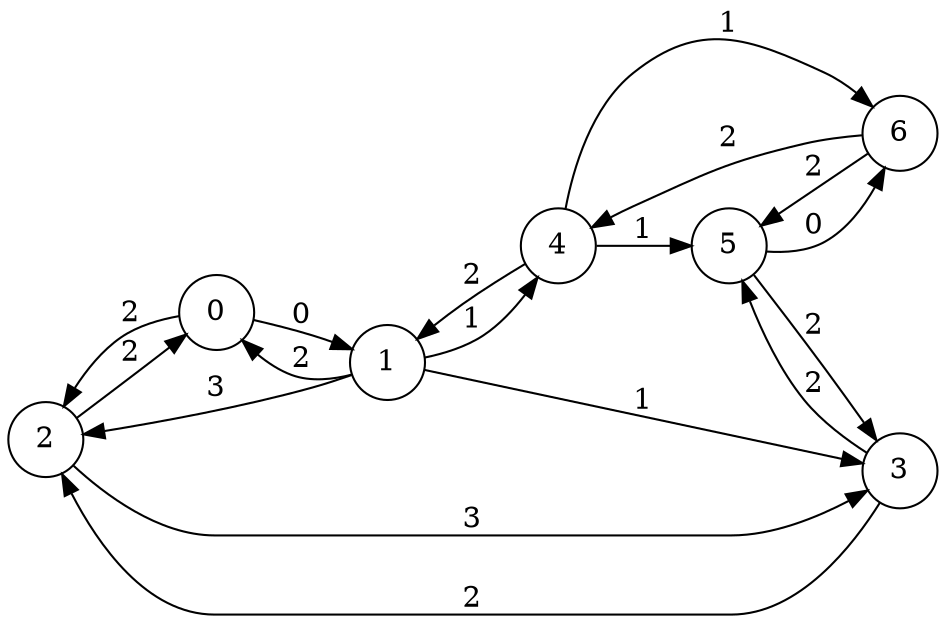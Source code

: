 digraph finite_state_machine {
	rankdir=LR;
	node [shape = circle];
	2 -> 0 [ label = "2" ];
	2 -> 3 [ label = "3" ];
	3 -> 2 [ label = "2" ];
	3 -> 5 [ label = "2" ];
	5 -> 3 [ label = "2" ];
	5 -> 6 [ label = "0" ];
	0 -> 2 [ label = "2" ];
	0 -> 1 [ label = "0" ];
	1 -> 3 [ label = "1" ];
	1 -> 2 [ label = "3" ];
	1 -> 0 [ label = "2" ];
	1 -> 4 [ label = "1" ];
	4 -> 5 [ label = "1" ];
	4 -> 1 [ label = "2" ];
	4 -> 6 [ label = "1" ];
	6 -> 5 [ label = "2" ];
	6 -> 4 [ label = "2" ];
}
